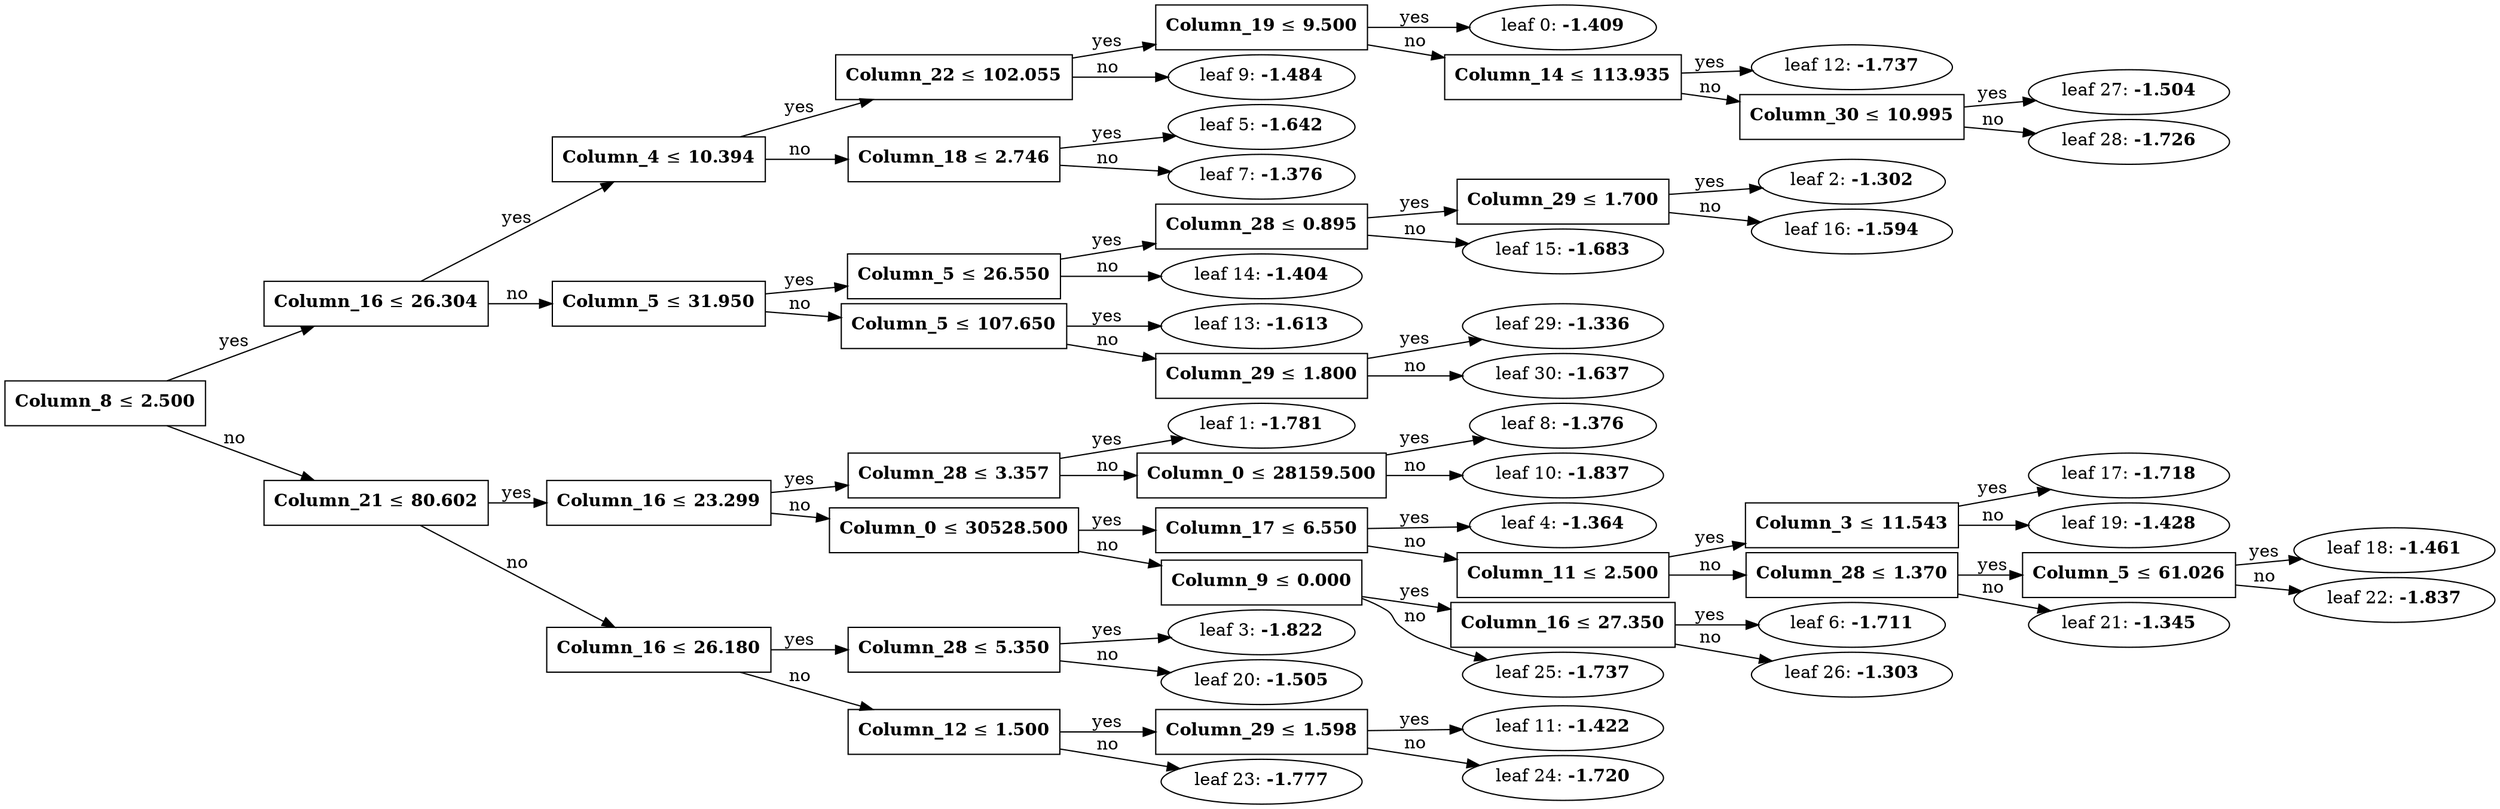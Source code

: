digraph {
	graph [nodesep=0.05 rankdir=LR ranksep=0.3]
	split0 [label=<<B>Column_8</B> &#8804; <B>2.500</B>> fillcolor=white shape=rectangle style=""]
	split1 [label=<<B>Column_16</B> &#8804; <B>26.304</B>> fillcolor=white shape=rectangle style=""]
	split4 [label=<<B>Column_4</B> &#8804; <B>10.394</B>> fillcolor=white shape=rectangle style=""]
	split8 [label=<<B>Column_22</B> &#8804; <B>102.055</B>> fillcolor=white shape=rectangle style=""]
	split11 [label=<<B>Column_19</B> &#8804; <B>9.500</B>> fillcolor=white shape=rectangle style=""]
	leaf0 [label=<leaf 0: <B>-1.409</B>>]
	split11 -> leaf0 [label=yes]
	split26 [label=<<B>Column_14</B> &#8804; <B>113.935</B>> fillcolor=white shape=rectangle style=""]
	leaf12 [label=<leaf 12: <B>-1.737</B>>]
	split26 -> leaf12 [label=yes]
	split27 [label=<<B>Column_30</B> &#8804; <B>10.995</B>> fillcolor=white shape=rectangle style=""]
	leaf27 [label=<leaf 27: <B>-1.504</B>>]
	split27 -> leaf27 [label=yes]
	leaf28 [label=<leaf 28: <B>-1.726</B>>]
	split27 -> leaf28 [label=no]
	split26 -> split27 [label=no]
	split11 -> split26 [label=no]
	split8 -> split11 [label=yes]
	leaf9 [label=<leaf 9: <B>-1.484</B>>]
	split8 -> leaf9 [label=no]
	split4 -> split8 [label=yes]
	split6 [label=<<B>Column_18</B> &#8804; <B>2.746</B>> fillcolor=white shape=rectangle style=""]
	leaf5 [label=<leaf 5: <B>-1.642</B>>]
	split6 -> leaf5 [label=yes]
	leaf7 [label=<leaf 7: <B>-1.376</B>>]
	split6 -> leaf7 [label=no]
	split4 -> split6 [label=no]
	split1 -> split4 [label=yes]
	split12 [label=<<B>Column_5</B> &#8804; <B>31.950</B>> fillcolor=white shape=rectangle style=""]
	split13 [label=<<B>Column_5</B> &#8804; <B>26.550</B>> fillcolor=white shape=rectangle style=""]
	split14 [label=<<B>Column_28</B> &#8804; <B>0.895</B>> fillcolor=white shape=rectangle style=""]
	split15 [label=<<B>Column_29</B> &#8804; <B>1.700</B>> fillcolor=white shape=rectangle style=""]
	leaf2 [label=<leaf 2: <B>-1.302</B>>]
	split15 -> leaf2 [label=yes]
	leaf16 [label=<leaf 16: <B>-1.594</B>>]
	split15 -> leaf16 [label=no]
	split14 -> split15 [label=yes]
	leaf15 [label=<leaf 15: <B>-1.683</B>>]
	split14 -> leaf15 [label=no]
	split13 -> split14 [label=yes]
	leaf14 [label=<leaf 14: <B>-1.404</B>>]
	split13 -> leaf14 [label=no]
	split12 -> split13 [label=yes]
	split28 [label=<<B>Column_5</B> &#8804; <B>107.650</B>> fillcolor=white shape=rectangle style=""]
	leaf13 [label=<leaf 13: <B>-1.613</B>>]
	split28 -> leaf13 [label=yes]
	split29 [label=<<B>Column_29</B> &#8804; <B>1.800</B>> fillcolor=white shape=rectangle style=""]
	leaf29 [label=<leaf 29: <B>-1.336</B>>]
	split29 -> leaf29 [label=yes]
	leaf30 [label=<leaf 30: <B>-1.637</B>>]
	split29 -> leaf30 [label=no]
	split28 -> split29 [label=no]
	split12 -> split28 [label=no]
	split1 -> split12 [label=no]
	split0 -> split1 [label=yes]
	split2 [label=<<B>Column_21</B> &#8804; <B>80.602</B>> fillcolor=white shape=rectangle style=""]
	split3 [label=<<B>Column_16</B> &#8804; <B>23.299</B>> fillcolor=white shape=rectangle style=""]
	split7 [label=<<B>Column_28</B> &#8804; <B>3.357</B>> fillcolor=white shape=rectangle style=""]
	leaf1 [label=<leaf 1: <B>-1.781</B>>]
	split7 -> leaf1 [label=yes]
	split9 [label=<<B>Column_0</B> &#8804; <B>28159.500</B>> fillcolor=white shape=rectangle style=""]
	leaf8 [label=<leaf 8: <B>-1.376</B>>]
	split9 -> leaf8 [label=yes]
	leaf10 [label=<leaf 10: <B>-1.837</B>>]
	split9 -> leaf10 [label=no]
	split7 -> split9 [label=no]
	split3 -> split7 [label=yes]
	split5 [label=<<B>Column_0</B> &#8804; <B>30528.500</B>> fillcolor=white shape=rectangle style=""]
	split16 [label=<<B>Column_17</B> &#8804; <B>6.550</B>> fillcolor=white shape=rectangle style=""]
	leaf4 [label=<leaf 4: <B>-1.364</B>>]
	split16 -> leaf4 [label=yes]
	split17 [label=<<B>Column_11</B> &#8804; <B>2.500</B>> fillcolor=white shape=rectangle style=""]
	split18 [label=<<B>Column_3</B> &#8804; <B>11.543</B>> fillcolor=white shape=rectangle style=""]
	leaf17 [label=<leaf 17: <B>-1.718</B>>]
	split18 -> leaf17 [label=yes]
	leaf19 [label=<leaf 19: <B>-1.428</B>>]
	split18 -> leaf19 [label=no]
	split17 -> split18 [label=yes]
	split20 [label=<<B>Column_28</B> &#8804; <B>1.370</B>> fillcolor=white shape=rectangle style=""]
	split21 [label=<<B>Column_5</B> &#8804; <B>61.026</B>> fillcolor=white shape=rectangle style=""]
	leaf18 [label=<leaf 18: <B>-1.461</B>>]
	split21 -> leaf18 [label=yes]
	leaf22 [label=<leaf 22: <B>-1.837</B>>]
	split21 -> leaf22 [label=no]
	split20 -> split21 [label=yes]
	leaf21 [label=<leaf 21: <B>-1.345</B>>]
	split20 -> leaf21 [label=no]
	split17 -> split20 [label=no]
	split16 -> split17 [label=no]
	split5 -> split16 [label=yes]
	split24 [label=<<B>Column_9</B> &#8804; <B>0.000</B>> fillcolor=white shape=rectangle style=""]
	split25 [label=<<B>Column_16</B> &#8804; <B>27.350</B>> fillcolor=white shape=rectangle style=""]
	leaf6 [label=<leaf 6: <B>-1.711</B>>]
	split25 -> leaf6 [label=yes]
	leaf26 [label=<leaf 26: <B>-1.303</B>>]
	split25 -> leaf26 [label=no]
	split24 -> split25 [label=yes]
	leaf25 [label=<leaf 25: <B>-1.737</B>>]
	split24 -> leaf25 [label=no]
	split5 -> split24 [label=no]
	split3 -> split5 [label=no]
	split2 -> split3 [label=yes]
	split10 [label=<<B>Column_16</B> &#8804; <B>26.180</B>> fillcolor=white shape=rectangle style=""]
	split19 [label=<<B>Column_28</B> &#8804; <B>5.350</B>> fillcolor=white shape=rectangle style=""]
	leaf3 [label=<leaf 3: <B>-1.822</B>>]
	split19 -> leaf3 [label=yes]
	leaf20 [label=<leaf 20: <B>-1.505</B>>]
	split19 -> leaf20 [label=no]
	split10 -> split19 [label=yes]
	split22 [label=<<B>Column_12</B> &#8804; <B>1.500</B>> fillcolor=white shape=rectangle style=""]
	split23 [label=<<B>Column_29</B> &#8804; <B>1.598</B>> fillcolor=white shape=rectangle style=""]
	leaf11 [label=<leaf 11: <B>-1.422</B>>]
	split23 -> leaf11 [label=yes]
	leaf24 [label=<leaf 24: <B>-1.720</B>>]
	split23 -> leaf24 [label=no]
	split22 -> split23 [label=yes]
	leaf23 [label=<leaf 23: <B>-1.777</B>>]
	split22 -> leaf23 [label=no]
	split10 -> split22 [label=no]
	split2 -> split10 [label=no]
	split0 -> split2 [label=no]
}

